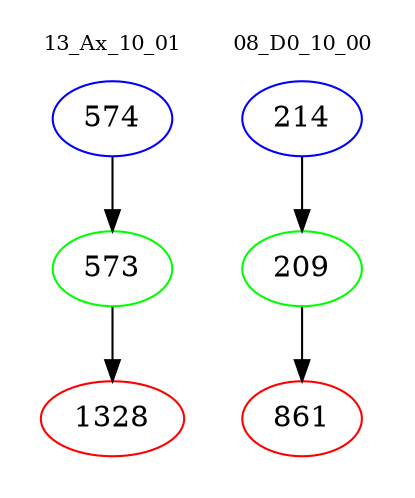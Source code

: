 digraph{
subgraph cluster_0 {
color = white
label = "13_Ax_10_01";
fontsize=10;
T0_574 [label="574", color="blue"]
T0_574 -> T0_573 [color="black"]
T0_573 [label="573", color="green"]
T0_573 -> T0_1328 [color="black"]
T0_1328 [label="1328", color="red"]
}
subgraph cluster_1 {
color = white
label = "08_D0_10_00";
fontsize=10;
T1_214 [label="214", color="blue"]
T1_214 -> T1_209 [color="black"]
T1_209 [label="209", color="green"]
T1_209 -> T1_861 [color="black"]
T1_861 [label="861", color="red"]
}
}
